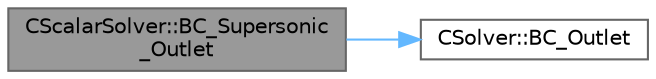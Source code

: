 digraph "CScalarSolver::BC_Supersonic_Outlet"
{
 // LATEX_PDF_SIZE
  bgcolor="transparent";
  edge [fontname=Helvetica,fontsize=10,labelfontname=Helvetica,labelfontsize=10];
  node [fontname=Helvetica,fontsize=10,shape=box,height=0.2,width=0.4];
  rankdir="LR";
  Node1 [id="Node000001",label="CScalarSolver::BC_Supersonic\l_Outlet",height=0.2,width=0.4,color="gray40", fillcolor="grey60", style="filled", fontcolor="black",tooltip="Impose the supersonic outlet boundary condition (same as outlet, see BC_Outlet)."];
  Node1 -> Node2 [id="edge1_Node000001_Node000002",color="steelblue1",style="solid",tooltip=" "];
  Node2 [id="Node000002",label="CSolver::BC_Outlet",height=0.2,width=0.4,color="grey40", fillcolor="white", style="filled",URL="$classCSolver.html#abe63c6057695d29b2c4d1a1f49c223a9",tooltip="A virtual member."];
}
